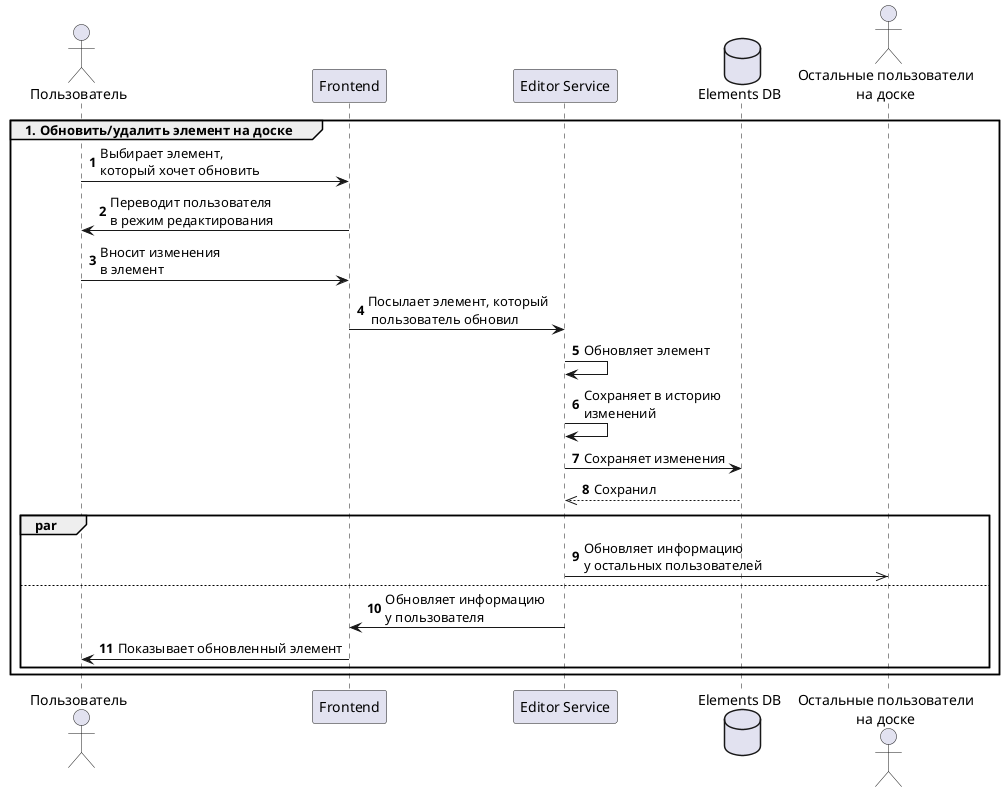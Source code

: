 @startuml board
autonumber
actor "Пользователь" as u
participant "Frontend" as f
participant "Editor Service" as e
database "Elements DB" as db
actor "Остальные пользователи\nна доске" as o

group 1. Обновить/удалить элемент на доске
u -> f : Выбирает элемент,\nкоторый хочет обновить
f -> u : Переводит пользователя\nв режим редактирования
u -> f : Вносит изменения\nв элемент
f -> e : Посылает элемент, который\n пользователь обновил
e -> e : Обновляет элемент
e -> e : Сохраняет в историю\nизменений
e -> db : Сохраняет изменения
db -->> e : Сохранил
Par 
e ->> o : Обновляет информацию\nу остальных пользователей
else
e -> f : Обновляет информацию\nу пользователя
f -> u : Показывает обновленный элемент
end
end

@enduml